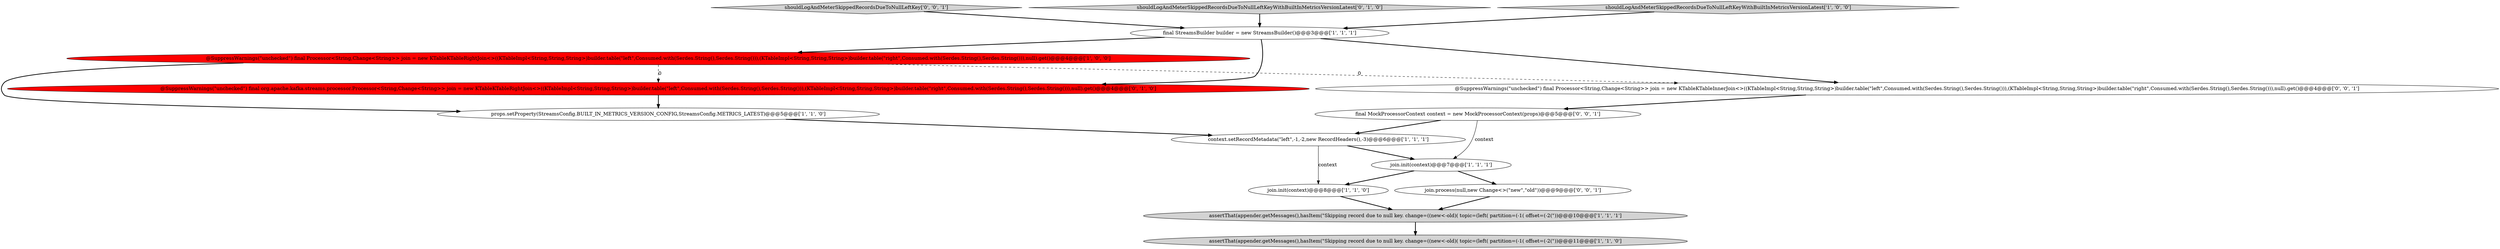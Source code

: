 digraph {
0 [style = filled, label = "assertThat(appender.getMessages(),hasItem(\"Skipping record due to null key. change=((new<-old)( topic=(left( partition=(-1( offset=(-2(\"))@@@10@@@['1', '1', '1']", fillcolor = lightgray, shape = ellipse image = "AAA0AAABBB1BBB"];
1 [style = filled, label = "@SuppressWarnings(\"unchecked\") final Processor<String,Change<String>> join = new KTableKTableRightJoin<>((KTableImpl<String,String,String>)builder.table(\"left\",Consumed.with(Serdes.String(),Serdes.String())),(KTableImpl<String,String,String>)builder.table(\"right\",Consumed.with(Serdes.String(),Serdes.String())),null).get()@@@4@@@['1', '0', '0']", fillcolor = red, shape = ellipse image = "AAA1AAABBB1BBB"];
11 [style = filled, label = "@SuppressWarnings(\"unchecked\") final Processor<String,Change<String>> join = new KTableKTableInnerJoin<>((KTableImpl<String,String,String>)builder.table(\"left\",Consumed.with(Serdes.String(),Serdes.String())),(KTableImpl<String,String,String>)builder.table(\"right\",Consumed.with(Serdes.String(),Serdes.String())),null).get()@@@4@@@['0', '0', '1']", fillcolor = white, shape = ellipse image = "AAA0AAABBB3BBB"];
13 [style = filled, label = "shouldLogAndMeterSkippedRecordsDueToNullLeftKey['0', '0', '1']", fillcolor = lightgray, shape = diamond image = "AAA0AAABBB3BBB"];
3 [style = filled, label = "join.init(context)@@@7@@@['1', '1', '1']", fillcolor = white, shape = ellipse image = "AAA0AAABBB1BBB"];
8 [style = filled, label = "join.init(context)@@@8@@@['1', '1', '0']", fillcolor = white, shape = ellipse image = "AAA0AAABBB1BBB"];
2 [style = filled, label = "final StreamsBuilder builder = new StreamsBuilder()@@@3@@@['1', '1', '1']", fillcolor = white, shape = ellipse image = "AAA0AAABBB1BBB"];
5 [style = filled, label = "context.setRecordMetadata(\"left\",-1,-2,new RecordHeaders(),-3)@@@6@@@['1', '1', '1']", fillcolor = white, shape = ellipse image = "AAA0AAABBB1BBB"];
4 [style = filled, label = "props.setProperty(StreamsConfig.BUILT_IN_METRICS_VERSION_CONFIG,StreamsConfig.METRICS_LATEST)@@@5@@@['1', '1', '0']", fillcolor = white, shape = ellipse image = "AAA0AAABBB1BBB"];
10 [style = filled, label = "shouldLogAndMeterSkippedRecordsDueToNullLeftKeyWithBuiltInMetricsVersionLatest['0', '1', '0']", fillcolor = lightgray, shape = diamond image = "AAA0AAABBB2BBB"];
9 [style = filled, label = "@SuppressWarnings(\"unchecked\") final org.apache.kafka.streams.processor.Processor<String,Change<String>> join = new KTableKTableRightJoin<>((KTableImpl<String,String,String>)builder.table(\"left\",Consumed.with(Serdes.String(),Serdes.String())),(KTableImpl<String,String,String>)builder.table(\"right\",Consumed.with(Serdes.String(),Serdes.String())),null).get()@@@4@@@['0', '1', '0']", fillcolor = red, shape = ellipse image = "AAA1AAABBB2BBB"];
6 [style = filled, label = "assertThat(appender.getMessages(),hasItem(\"Skipping record due to null key. change=((new<-old)( topic=(left( partition=(-1( offset=(-2(\"))@@@11@@@['1', '1', '0']", fillcolor = lightgray, shape = ellipse image = "AAA0AAABBB1BBB"];
12 [style = filled, label = "join.process(null,new Change<>(\"new\",\"old\"))@@@9@@@['0', '0', '1']", fillcolor = white, shape = ellipse image = "AAA0AAABBB3BBB"];
7 [style = filled, label = "shouldLogAndMeterSkippedRecordsDueToNullLeftKeyWithBuiltInMetricsVersionLatest['1', '0', '0']", fillcolor = lightgray, shape = diamond image = "AAA0AAABBB1BBB"];
14 [style = filled, label = "final MockProcessorContext context = new MockProcessorContext(props)@@@5@@@['0', '0', '1']", fillcolor = white, shape = ellipse image = "AAA0AAABBB3BBB"];
5->3 [style = bold, label=""];
1->4 [style = bold, label=""];
11->14 [style = bold, label=""];
0->6 [style = bold, label=""];
2->1 [style = bold, label=""];
9->4 [style = bold, label=""];
14->5 [style = bold, label=""];
14->3 [style = solid, label="context"];
1->9 [style = dashed, label="0"];
2->9 [style = bold, label=""];
3->12 [style = bold, label=""];
12->0 [style = bold, label=""];
8->0 [style = bold, label=""];
7->2 [style = bold, label=""];
1->11 [style = dashed, label="0"];
3->8 [style = bold, label=""];
10->2 [style = bold, label=""];
5->8 [style = solid, label="context"];
4->5 [style = bold, label=""];
2->11 [style = bold, label=""];
13->2 [style = bold, label=""];
}
